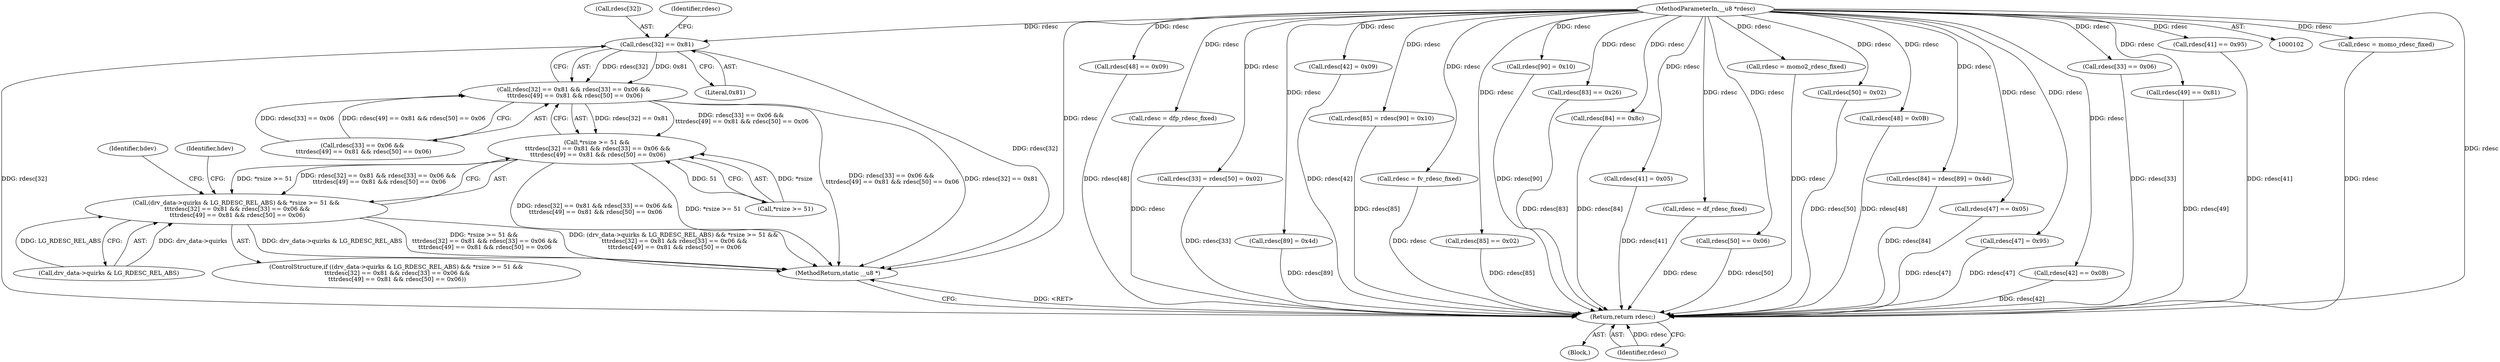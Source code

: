 digraph "0_linux_4ab25786c87eb20857bbb715c3ae34ec8fd6a214_1@array" {
"1000180" [label="(Call,rdesc[32] == 0x81)"];
"1000104" [label="(MethodParameterIn,__u8 *rdesc)"];
"1000179" [label="(Call,rdesc[32] == 0x81 && rdesc[33] == 0x06 &&\n \t\t\trdesc[49] == 0x81 && rdesc[50] == 0x06)"];
"1000174" [label="(Call,*rsize >= 51 &&\n \t\t\trdesc[32] == 0x81 && rdesc[33] == 0x06 &&\n \t\t\trdesc[49] == 0x81 && rdesc[50] == 0x06)"];
"1000168" [label="(Call,(drv_data->quirks & LG_RDESC_REL_ABS) && *rsize >= 51 &&\n \t\t\trdesc[32] == 0x81 && rdesc[33] == 0x06 &&\n \t\t\trdesc[49] == 0x81 && rdesc[50] == 0x06)"];
"1000409" [label="(Return,return rdesc;)"];
"1000379" [label="(Call,rdesc[48] == 0x09)"];
"1000345" [label="(Call,rdesc = dfp_rdesc_fixed)"];
"1000206" [label="(Call,rdesc[33] = rdesc[50] = 0x02)"];
"1000204" [label="(Identifier,hdev)"];
"1000104" [label="(MethodParameterIn,__u8 *rdesc)"];
"1000153" [label="(Call,rdesc[89] = 0x4d)"];
"1000185" [label="(Call,rdesc[33] == 0x06 &&\n \t\t\trdesc[49] == 0x81 && rdesc[50] == 0x06)"];
"1000411" [label="(MethodReturn,static __u8 *)"];
"1000179" [label="(Call,rdesc[32] == 0x81 && rdesc[33] == 0x06 &&\n \t\t\trdesc[49] == 0x81 && rdesc[50] == 0x06)"];
"1000393" [label="(Call,rdesc[42] = 0x09)"];
"1000158" [label="(Call,rdesc[85] = rdesc[90] = 0x10)"];
"1000326" [label="(Call,rdesc = fv_rdesc_fixed)"];
"1000106" [label="(Block,)"];
"1000180" [label="(Call,rdesc[32] == 0x81)"];
"1000140" [label="(Call,rdesc[85] == 0x02)"];
"1000168" [label="(Call,(drv_data->quirks & LG_RDESC_REL_ABS) && *rsize >= 51 &&\n \t\t\trdesc[32] == 0x81 && rdesc[33] == 0x06 &&\n \t\t\trdesc[49] == 0x81 && rdesc[50] == 0x06)"];
"1000162" [label="(Call,rdesc[90] = 0x10)"];
"1000169" [label="(Call,drv_data->quirks & LG_RDESC_REL_ABS)"];
"1000129" [label="(Call,rdesc[83] == 0x26)"];
"1000175" [label="(Call,*rsize >= 51)"];
"1000135" [label="(Call,rdesc[84] == 0x8c)"];
"1000388" [label="(Call,rdesc[41] = 0x05)"];
"1000174" [label="(Call,*rsize >= 51 &&\n \t\t\trdesc[32] == 0x81 && rdesc[33] == 0x06 &&\n \t\t\trdesc[49] == 0x81 && rdesc[50] == 0x06)"];
"1000269" [label="(Call,rdesc = df_rdesc_fixed)"];
"1000188" [label="(Identifier,rdesc)"];
"1000181" [label="(Call,rdesc[32])"];
"1000197" [label="(Call,rdesc[50] == 0x06)"];
"1000307" [label="(Call,rdesc = momo2_rdesc_fixed)"];
"1000210" [label="(Call,rdesc[50] = 0x02)"];
"1000403" [label="(Call,rdesc[48] = 0x0B)"];
"1000149" [label="(Call,rdesc[84] = rdesc[89] = 0x4d)"];
"1000184" [label="(Literal,0x81)"];
"1000410" [label="(Identifier,rdesc)"];
"1000374" [label="(Call,rdesc[47] == 0x05)"];
"1000217" [label="(Identifier,hdev)"];
"1000398" [label="(Call,rdesc[47] = 0x95)"];
"1000368" [label="(Call,rdesc[42] == 0x0B)"];
"1000409" [label="(Return,return rdesc;)"];
"1000186" [label="(Call,rdesc[33] == 0x06)"];
"1000167" [label="(ControlStructure,if ((drv_data->quirks & LG_RDESC_REL_ABS) && *rsize >= 51 &&\n \t\t\trdesc[32] == 0x81 && rdesc[33] == 0x06 &&\n \t\t\trdesc[49] == 0x81 && rdesc[50] == 0x06))"];
"1000192" [label="(Call,rdesc[49] == 0x81)"];
"1000362" [label="(Call,rdesc[41] == 0x95)"];
"1000288" [label="(Call,rdesc = momo_rdesc_fixed)"];
"1000180" -> "1000179"  [label="AST: "];
"1000180" -> "1000184"  [label="CFG: "];
"1000181" -> "1000180"  [label="AST: "];
"1000184" -> "1000180"  [label="AST: "];
"1000188" -> "1000180"  [label="CFG: "];
"1000179" -> "1000180"  [label="CFG: "];
"1000180" -> "1000411"  [label="DDG: rdesc[32]"];
"1000180" -> "1000179"  [label="DDG: rdesc[32]"];
"1000180" -> "1000179"  [label="DDG: 0x81"];
"1000104" -> "1000180"  [label="DDG: rdesc"];
"1000180" -> "1000409"  [label="DDG: rdesc[32]"];
"1000104" -> "1000102"  [label="AST: "];
"1000104" -> "1000411"  [label="DDG: rdesc"];
"1000104" -> "1000129"  [label="DDG: rdesc"];
"1000104" -> "1000135"  [label="DDG: rdesc"];
"1000104" -> "1000140"  [label="DDG: rdesc"];
"1000104" -> "1000149"  [label="DDG: rdesc"];
"1000104" -> "1000153"  [label="DDG: rdesc"];
"1000104" -> "1000158"  [label="DDG: rdesc"];
"1000104" -> "1000162"  [label="DDG: rdesc"];
"1000104" -> "1000186"  [label="DDG: rdesc"];
"1000104" -> "1000192"  [label="DDG: rdesc"];
"1000104" -> "1000197"  [label="DDG: rdesc"];
"1000104" -> "1000206"  [label="DDG: rdesc"];
"1000104" -> "1000210"  [label="DDG: rdesc"];
"1000104" -> "1000269"  [label="DDG: rdesc"];
"1000104" -> "1000288"  [label="DDG: rdesc"];
"1000104" -> "1000307"  [label="DDG: rdesc"];
"1000104" -> "1000326"  [label="DDG: rdesc"];
"1000104" -> "1000345"  [label="DDG: rdesc"];
"1000104" -> "1000362"  [label="DDG: rdesc"];
"1000104" -> "1000368"  [label="DDG: rdesc"];
"1000104" -> "1000374"  [label="DDG: rdesc"];
"1000104" -> "1000379"  [label="DDG: rdesc"];
"1000104" -> "1000388"  [label="DDG: rdesc"];
"1000104" -> "1000393"  [label="DDG: rdesc"];
"1000104" -> "1000398"  [label="DDG: rdesc"];
"1000104" -> "1000403"  [label="DDG: rdesc"];
"1000104" -> "1000409"  [label="DDG: rdesc"];
"1000179" -> "1000174"  [label="AST: "];
"1000179" -> "1000185"  [label="CFG: "];
"1000185" -> "1000179"  [label="AST: "];
"1000174" -> "1000179"  [label="CFG: "];
"1000179" -> "1000411"  [label="DDG: rdesc[33] == 0x06 &&\n \t\t\trdesc[49] == 0x81 && rdesc[50] == 0x06"];
"1000179" -> "1000411"  [label="DDG: rdesc[32] == 0x81"];
"1000179" -> "1000174"  [label="DDG: rdesc[32] == 0x81"];
"1000179" -> "1000174"  [label="DDG: rdesc[33] == 0x06 &&\n \t\t\trdesc[49] == 0x81 && rdesc[50] == 0x06"];
"1000185" -> "1000179"  [label="DDG: rdesc[33] == 0x06"];
"1000185" -> "1000179"  [label="DDG: rdesc[49] == 0x81 && rdesc[50] == 0x06"];
"1000174" -> "1000168"  [label="AST: "];
"1000174" -> "1000175"  [label="CFG: "];
"1000175" -> "1000174"  [label="AST: "];
"1000168" -> "1000174"  [label="CFG: "];
"1000174" -> "1000411"  [label="DDG: rdesc[32] == 0x81 && rdesc[33] == 0x06 &&\n \t\t\trdesc[49] == 0x81 && rdesc[50] == 0x06"];
"1000174" -> "1000411"  [label="DDG: *rsize >= 51"];
"1000174" -> "1000168"  [label="DDG: *rsize >= 51"];
"1000174" -> "1000168"  [label="DDG: rdesc[32] == 0x81 && rdesc[33] == 0x06 &&\n \t\t\trdesc[49] == 0x81 && rdesc[50] == 0x06"];
"1000175" -> "1000174"  [label="DDG: *rsize"];
"1000175" -> "1000174"  [label="DDG: 51"];
"1000168" -> "1000167"  [label="AST: "];
"1000168" -> "1000169"  [label="CFG: "];
"1000169" -> "1000168"  [label="AST: "];
"1000204" -> "1000168"  [label="CFG: "];
"1000217" -> "1000168"  [label="CFG: "];
"1000168" -> "1000411"  [label="DDG: (drv_data->quirks & LG_RDESC_REL_ABS) && *rsize >= 51 &&\n \t\t\trdesc[32] == 0x81 && rdesc[33] == 0x06 &&\n \t\t\trdesc[49] == 0x81 && rdesc[50] == 0x06"];
"1000168" -> "1000411"  [label="DDG: drv_data->quirks & LG_RDESC_REL_ABS"];
"1000168" -> "1000411"  [label="DDG: *rsize >= 51 &&\n \t\t\trdesc[32] == 0x81 && rdesc[33] == 0x06 &&\n \t\t\trdesc[49] == 0x81 && rdesc[50] == 0x06"];
"1000169" -> "1000168"  [label="DDG: drv_data->quirks"];
"1000169" -> "1000168"  [label="DDG: LG_RDESC_REL_ABS"];
"1000409" -> "1000106"  [label="AST: "];
"1000409" -> "1000410"  [label="CFG: "];
"1000410" -> "1000409"  [label="AST: "];
"1000411" -> "1000409"  [label="CFG: "];
"1000409" -> "1000411"  [label="DDG: <RET>"];
"1000410" -> "1000409"  [label="DDG: rdesc"];
"1000129" -> "1000409"  [label="DDG: rdesc[83]"];
"1000186" -> "1000409"  [label="DDG: rdesc[33]"];
"1000388" -> "1000409"  [label="DDG: rdesc[41]"];
"1000403" -> "1000409"  [label="DDG: rdesc[48]"];
"1000140" -> "1000409"  [label="DDG: rdesc[85]"];
"1000206" -> "1000409"  [label="DDG: rdesc[33]"];
"1000153" -> "1000409"  [label="DDG: rdesc[89]"];
"1000135" -> "1000409"  [label="DDG: rdesc[84]"];
"1000398" -> "1000409"  [label="DDG: rdesc[47]"];
"1000158" -> "1000409"  [label="DDG: rdesc[85]"];
"1000368" -> "1000409"  [label="DDG: rdesc[42]"];
"1000393" -> "1000409"  [label="DDG: rdesc[42]"];
"1000374" -> "1000409"  [label="DDG: rdesc[47]"];
"1000379" -> "1000409"  [label="DDG: rdesc[48]"];
"1000288" -> "1000409"  [label="DDG: rdesc"];
"1000192" -> "1000409"  [label="DDG: rdesc[49]"];
"1000210" -> "1000409"  [label="DDG: rdesc[50]"];
"1000269" -> "1000409"  [label="DDG: rdesc"];
"1000149" -> "1000409"  [label="DDG: rdesc[84]"];
"1000345" -> "1000409"  [label="DDG: rdesc"];
"1000326" -> "1000409"  [label="DDG: rdesc"];
"1000162" -> "1000409"  [label="DDG: rdesc[90]"];
"1000307" -> "1000409"  [label="DDG: rdesc"];
"1000362" -> "1000409"  [label="DDG: rdesc[41]"];
"1000197" -> "1000409"  [label="DDG: rdesc[50]"];
}
